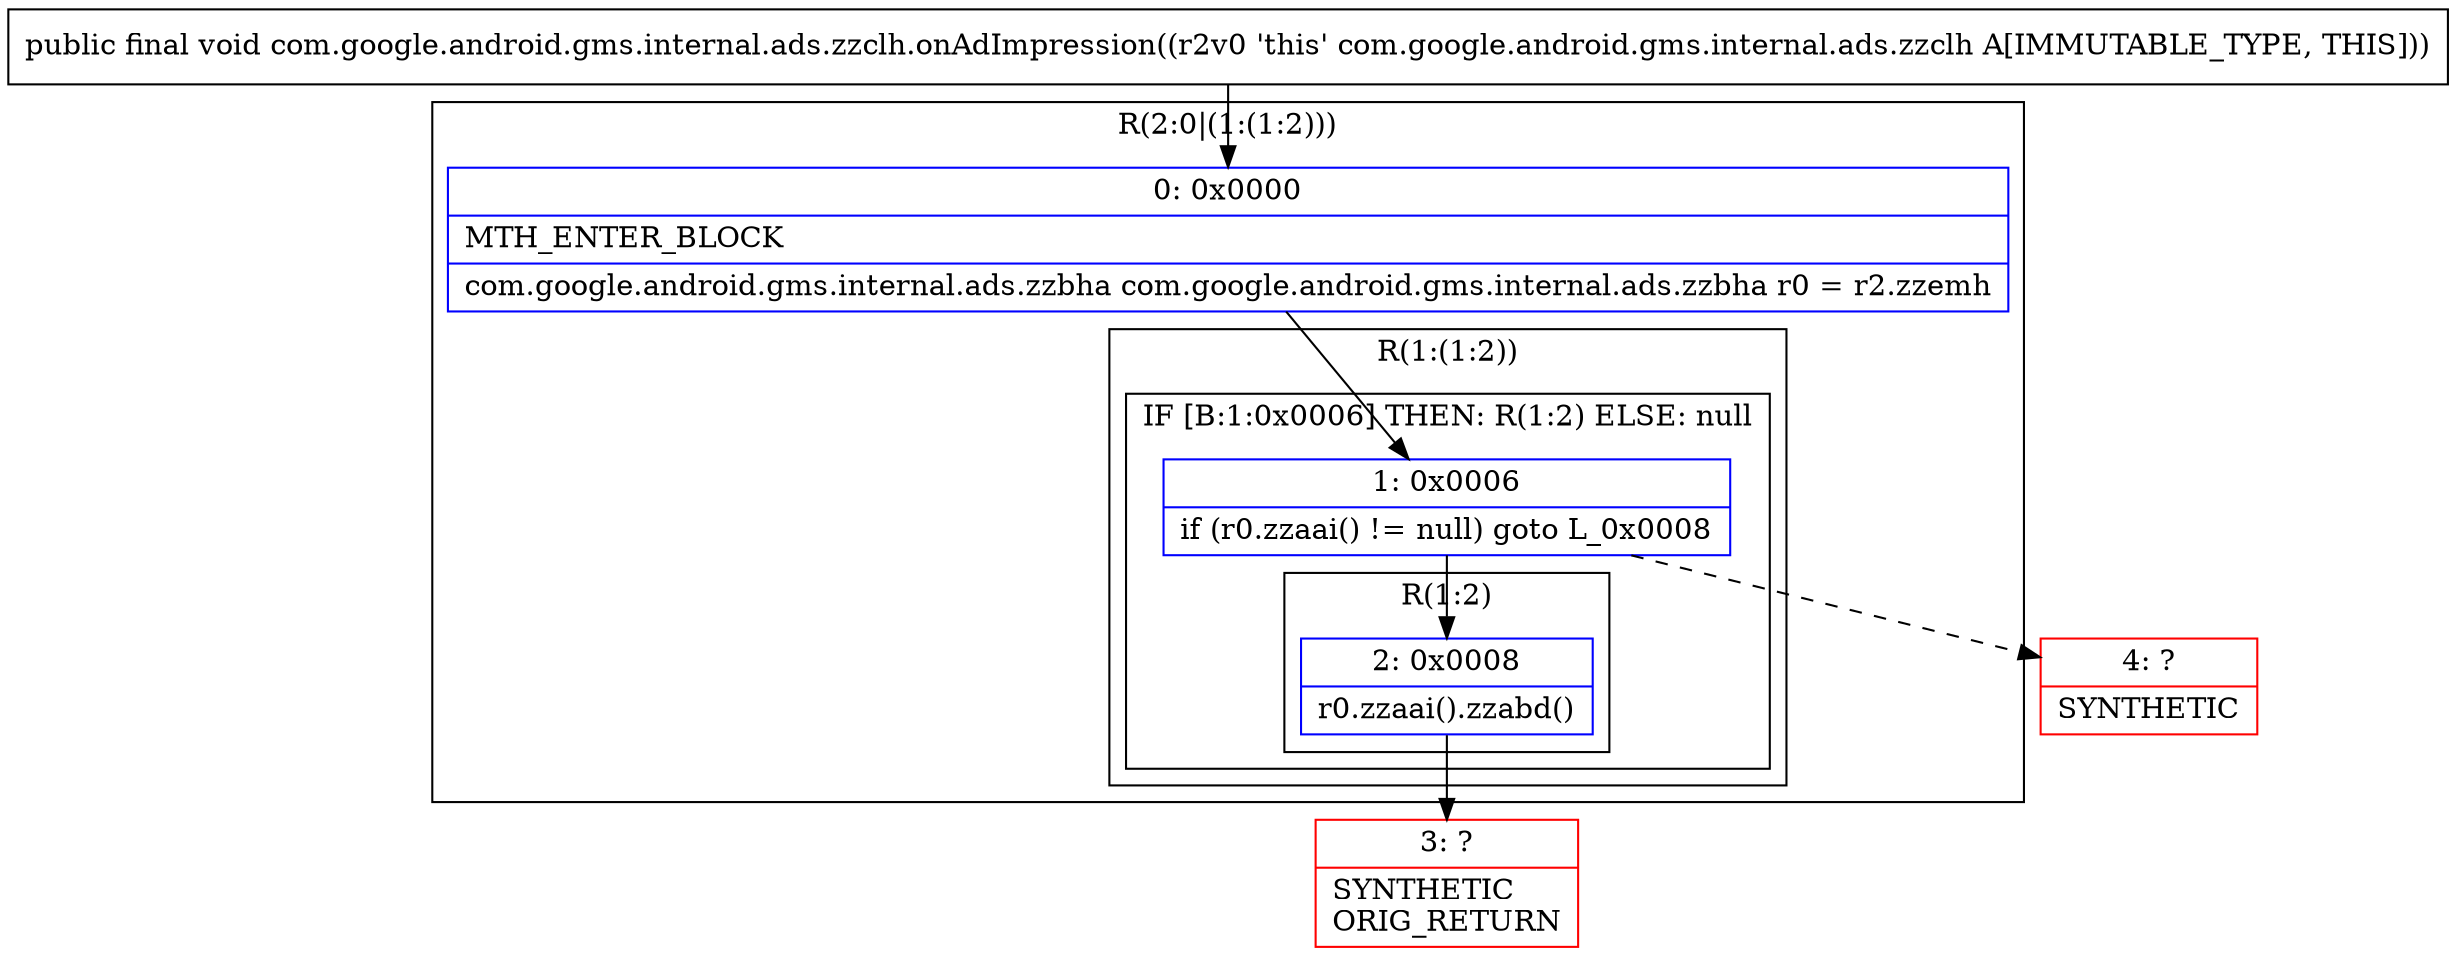 digraph "CFG forcom.google.android.gms.internal.ads.zzclh.onAdImpression()V" {
subgraph cluster_Region_1962058508 {
label = "R(2:0|(1:(1:2)))";
node [shape=record,color=blue];
Node_0 [shape=record,label="{0\:\ 0x0000|MTH_ENTER_BLOCK\l|com.google.android.gms.internal.ads.zzbha com.google.android.gms.internal.ads.zzbha r0 = r2.zzemh\l}"];
subgraph cluster_Region_1675359086 {
label = "R(1:(1:2))";
node [shape=record,color=blue];
subgraph cluster_IfRegion_2072471774 {
label = "IF [B:1:0x0006] THEN: R(1:2) ELSE: null";
node [shape=record,color=blue];
Node_1 [shape=record,label="{1\:\ 0x0006|if (r0.zzaai() != null) goto L_0x0008\l}"];
subgraph cluster_Region_1028062042 {
label = "R(1:2)";
node [shape=record,color=blue];
Node_2 [shape=record,label="{2\:\ 0x0008|r0.zzaai().zzabd()\l}"];
}
}
}
}
Node_3 [shape=record,color=red,label="{3\:\ ?|SYNTHETIC\lORIG_RETURN\l}"];
Node_4 [shape=record,color=red,label="{4\:\ ?|SYNTHETIC\l}"];
MethodNode[shape=record,label="{public final void com.google.android.gms.internal.ads.zzclh.onAdImpression((r2v0 'this' com.google.android.gms.internal.ads.zzclh A[IMMUTABLE_TYPE, THIS])) }"];
MethodNode -> Node_0;
Node_0 -> Node_1;
Node_1 -> Node_2;
Node_1 -> Node_4[style=dashed];
Node_2 -> Node_3;
}

